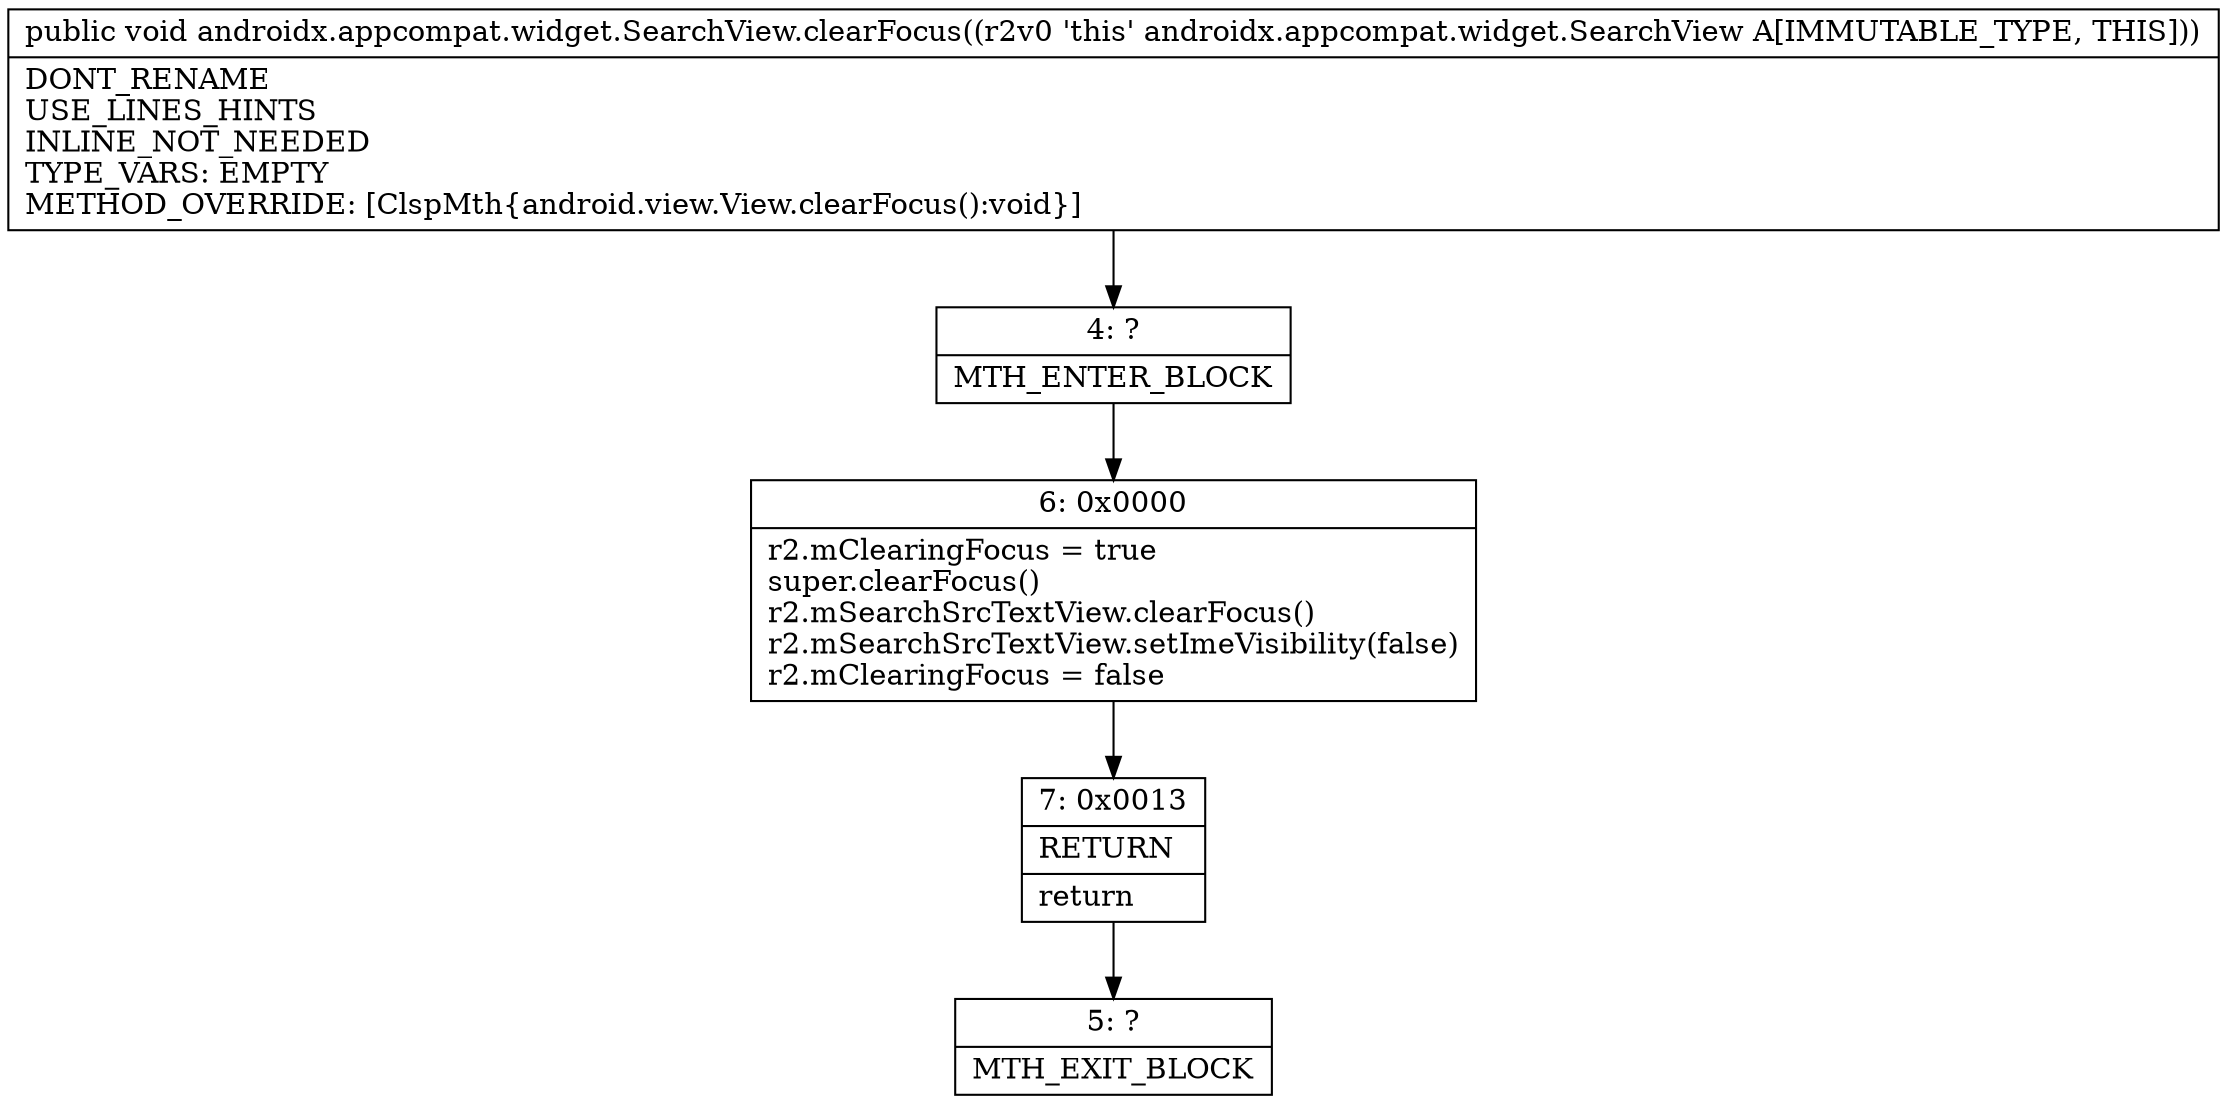 digraph "CFG forandroidx.appcompat.widget.SearchView.clearFocus()V" {
Node_4 [shape=record,label="{4\:\ ?|MTH_ENTER_BLOCK\l}"];
Node_6 [shape=record,label="{6\:\ 0x0000|r2.mClearingFocus = true\lsuper.clearFocus()\lr2.mSearchSrcTextView.clearFocus()\lr2.mSearchSrcTextView.setImeVisibility(false)\lr2.mClearingFocus = false\l}"];
Node_7 [shape=record,label="{7\:\ 0x0013|RETURN\l|return\l}"];
Node_5 [shape=record,label="{5\:\ ?|MTH_EXIT_BLOCK\l}"];
MethodNode[shape=record,label="{public void androidx.appcompat.widget.SearchView.clearFocus((r2v0 'this' androidx.appcompat.widget.SearchView A[IMMUTABLE_TYPE, THIS]))  | DONT_RENAME\lUSE_LINES_HINTS\lINLINE_NOT_NEEDED\lTYPE_VARS: EMPTY\lMETHOD_OVERRIDE: [ClspMth\{android.view.View.clearFocus():void\}]\l}"];
MethodNode -> Node_4;Node_4 -> Node_6;
Node_6 -> Node_7;
Node_7 -> Node_5;
}


